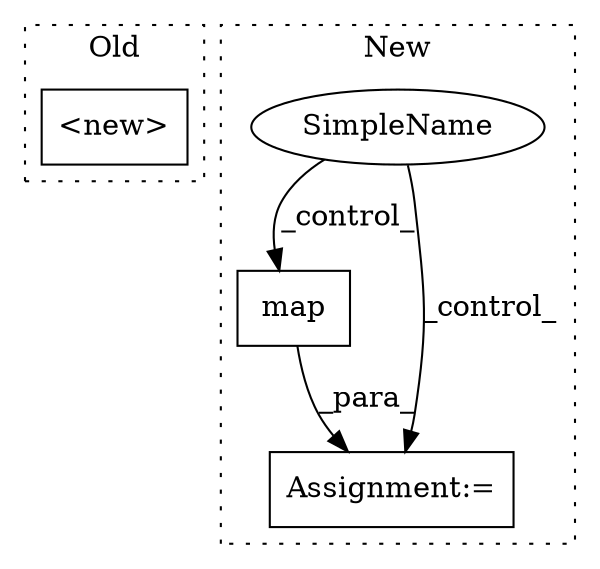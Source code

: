 digraph G {
subgraph cluster0 {
1 [label="<new>" a="14" s="2765" l="31" shape="box"];
label = "Old";
style="dotted";
}
subgraph cluster1 {
2 [label="map" a="32" s="4410,4429" l="4,1" shape="box"];
3 [label="SimpleName" a="42" s="" l="" shape="ellipse"];
4 [label="Assignment:=" a="7" s="4404" l="1" shape="box"];
label = "New";
style="dotted";
}
2 -> 4 [label="_para_"];
3 -> 2 [label="_control_"];
3 -> 4 [label="_control_"];
}